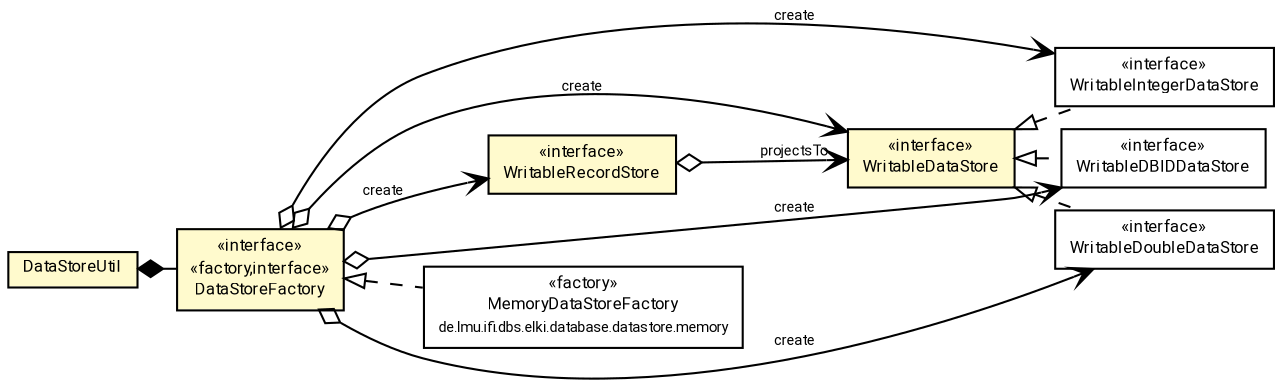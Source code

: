 #!/usr/local/bin/dot
#
# Class diagram 
# Generated by UMLGraph version R5_7_2-60-g0e99a6 (http://www.spinellis.gr/umlgraph/)
#

digraph G {
	graph [fontnames="svg"]
	edge [fontname="Roboto",fontsize=7,labelfontname="Roboto",labelfontsize=7,color="black"];
	node [fontname="Roboto",fontcolor="black",fontsize=8,shape=plaintext,margin=0,width=0,height=0];
	nodesep=0.15;
	ranksep=0.25;
	rankdir=LR;
	// de.lmu.ifi.dbs.elki.database.datastore.WritableIntegerDataStore
	c3117997 [label=<<table title="de.lmu.ifi.dbs.elki.database.datastore.WritableIntegerDataStore" border="0" cellborder="1" cellspacing="0" cellpadding="2" href="WritableIntegerDataStore.html" target="_parent">
		<tr><td><table border="0" cellspacing="0" cellpadding="1">
		<tr><td align="center" balign="center"> &#171;interface&#187; </td></tr>
		<tr><td align="center" balign="center"> <font face="Roboto">WritableIntegerDataStore</font> </td></tr>
		</table></td></tr>
		</table>>, URL="WritableIntegerDataStore.html"];
	// de.lmu.ifi.dbs.elki.database.datastore.WritableDBIDDataStore
	c3117998 [label=<<table title="de.lmu.ifi.dbs.elki.database.datastore.WritableDBIDDataStore" border="0" cellborder="1" cellspacing="0" cellpadding="2" href="WritableDBIDDataStore.html" target="_parent">
		<tr><td><table border="0" cellspacing="0" cellpadding="1">
		<tr><td align="center" balign="center"> &#171;interface&#187; </td></tr>
		<tr><td align="center" balign="center"> <font face="Roboto">WritableDBIDDataStore</font> </td></tr>
		</table></td></tr>
		</table>>, URL="WritableDBIDDataStore.html"];
	// de.lmu.ifi.dbs.elki.database.datastore.DataStoreUtil
	c3118001 [label=<<table title="de.lmu.ifi.dbs.elki.database.datastore.DataStoreUtil" border="0" cellborder="1" cellspacing="0" cellpadding="2" bgcolor="LemonChiffon" href="DataStoreUtil.html" target="_parent">
		<tr><td><table border="0" cellspacing="0" cellpadding="1">
		<tr><td align="center" balign="center"> <font face="Roboto">DataStoreUtil</font> </td></tr>
		</table></td></tr>
		</table>>, URL="DataStoreUtil.html"];
	// de.lmu.ifi.dbs.elki.database.datastore.WritableRecordStore
	c3118008 [label=<<table title="de.lmu.ifi.dbs.elki.database.datastore.WritableRecordStore" border="0" cellborder="1" cellspacing="0" cellpadding="2" bgcolor="LemonChiffon" href="WritableRecordStore.html" target="_parent">
		<tr><td><table border="0" cellspacing="0" cellpadding="1">
		<tr><td align="center" balign="center"> &#171;interface&#187; </td></tr>
		<tr><td align="center" balign="center"> <font face="Roboto">WritableRecordStore</font> </td></tr>
		</table></td></tr>
		</table>>, URL="WritableRecordStore.html"];
	// de.lmu.ifi.dbs.elki.database.datastore.WritableDataStore<T>
	c3118009 [label=<<table title="de.lmu.ifi.dbs.elki.database.datastore.WritableDataStore" border="0" cellborder="1" cellspacing="0" cellpadding="2" bgcolor="LemonChiffon" href="WritableDataStore.html" target="_parent">
		<tr><td><table border="0" cellspacing="0" cellpadding="1">
		<tr><td align="center" balign="center"> &#171;interface&#187; </td></tr>
		<tr><td align="center" balign="center"> <font face="Roboto">WritableDataStore</font> </td></tr>
		</table></td></tr>
		</table>>, URL="WritableDataStore.html"];
	// de.lmu.ifi.dbs.elki.database.datastore.memory.MemoryDataStoreFactory
	c3118021 [label=<<table title="de.lmu.ifi.dbs.elki.database.datastore.memory.MemoryDataStoreFactory" border="0" cellborder="1" cellspacing="0" cellpadding="2" href="memory/MemoryDataStoreFactory.html" target="_parent">
		<tr><td><table border="0" cellspacing="0" cellpadding="1">
		<tr><td align="center" balign="center"> &#171;factory&#187; </td></tr>
		<tr><td align="center" balign="center"> <font face="Roboto">MemoryDataStoreFactory</font> </td></tr>
		<tr><td align="center" balign="center"> <font face="Roboto" point-size="7.0">de.lmu.ifi.dbs.elki.database.datastore.memory</font> </td></tr>
		</table></td></tr>
		</table>>, URL="memory/MemoryDataStoreFactory.html"];
	// de.lmu.ifi.dbs.elki.database.datastore.DataStoreFactory
	c3118030 [label=<<table title="de.lmu.ifi.dbs.elki.database.datastore.DataStoreFactory" border="0" cellborder="1" cellspacing="0" cellpadding="2" bgcolor="lemonChiffon" href="DataStoreFactory.html" target="_parent">
		<tr><td><table border="0" cellspacing="0" cellpadding="1">
		<tr><td align="center" balign="center"> &#171;interface&#187; </td></tr>
		<tr><td align="center" balign="center"> &#171;factory,interface&#187; </td></tr>
		<tr><td align="center" balign="center"> <font face="Roboto">DataStoreFactory</font> </td></tr>
		</table></td></tr>
		</table>>, URL="DataStoreFactory.html"];
	// de.lmu.ifi.dbs.elki.database.datastore.WritableDoubleDataStore
	c3118031 [label=<<table title="de.lmu.ifi.dbs.elki.database.datastore.WritableDoubleDataStore" border="0" cellborder="1" cellspacing="0" cellpadding="2" href="WritableDoubleDataStore.html" target="_parent">
		<tr><td><table border="0" cellspacing="0" cellpadding="1">
		<tr><td align="center" balign="center"> &#171;interface&#187; </td></tr>
		<tr><td align="center" balign="center"> <font face="Roboto">WritableDoubleDataStore</font> </td></tr>
		</table></td></tr>
		</table>>, URL="WritableDoubleDataStore.html"];
	// de.lmu.ifi.dbs.elki.database.datastore.WritableIntegerDataStore implements de.lmu.ifi.dbs.elki.database.datastore.WritableDataStore<T>
	c3118009 -> c3117997 [arrowtail=empty,style=dashed,dir=back,weight=9];
	// de.lmu.ifi.dbs.elki.database.datastore.WritableDBIDDataStore implements de.lmu.ifi.dbs.elki.database.datastore.WritableDataStore<T>
	c3118009 -> c3117998 [arrowtail=empty,style=dashed,dir=back,weight=9];
	// de.lmu.ifi.dbs.elki.database.datastore.DataStoreUtil composed de.lmu.ifi.dbs.elki.database.datastore.DataStoreFactory
	c3118001 -> c3118030 [arrowhead=none,arrowtail=diamond,dir=back,weight=6];
	// de.lmu.ifi.dbs.elki.database.datastore.WritableRecordStore navhas de.lmu.ifi.dbs.elki.database.datastore.WritableDataStore<T>
	c3118008 -> c3118009 [arrowhead=open,arrowtail=ediamond,dir=both,weight=3,label="projectsTo"];
	// de.lmu.ifi.dbs.elki.database.datastore.memory.MemoryDataStoreFactory implements de.lmu.ifi.dbs.elki.database.datastore.DataStoreFactory
	c3118030 -> c3118021 [arrowtail=empty,style=dashed,dir=back,weight=9];
	// de.lmu.ifi.dbs.elki.database.datastore.DataStoreFactory navhas de.lmu.ifi.dbs.elki.database.datastore.WritableDataStore<T>
	c3118030 -> c3118009 [arrowhead=open,arrowtail=ediamond,dir=both,weight=3,label="create"];
	// de.lmu.ifi.dbs.elki.database.datastore.DataStoreFactory navhas de.lmu.ifi.dbs.elki.database.datastore.WritableIntegerDataStore
	c3118030 -> c3117997 [arrowhead=open,arrowtail=ediamond,dir=both,weight=3,label="create"];
	// de.lmu.ifi.dbs.elki.database.datastore.DataStoreFactory navhas de.lmu.ifi.dbs.elki.database.datastore.WritableDoubleDataStore
	c3118030 -> c3118031 [arrowhead=open,arrowtail=ediamond,dir=both,weight=3,label="create"];
	// de.lmu.ifi.dbs.elki.database.datastore.DataStoreFactory navhas de.lmu.ifi.dbs.elki.database.datastore.WritableDBIDDataStore
	c3118030 -> c3117998 [arrowhead=open,arrowtail=ediamond,dir=both,weight=3,label="create"];
	// de.lmu.ifi.dbs.elki.database.datastore.DataStoreFactory navhas de.lmu.ifi.dbs.elki.database.datastore.WritableRecordStore
	c3118030 -> c3118008 [arrowhead=open,arrowtail=ediamond,dir=both,weight=3,label="create"];
	// de.lmu.ifi.dbs.elki.database.datastore.WritableDoubleDataStore implements de.lmu.ifi.dbs.elki.database.datastore.WritableDataStore<T>
	c3118009 -> c3118031 [arrowtail=empty,style=dashed,dir=back,weight=9];
}

